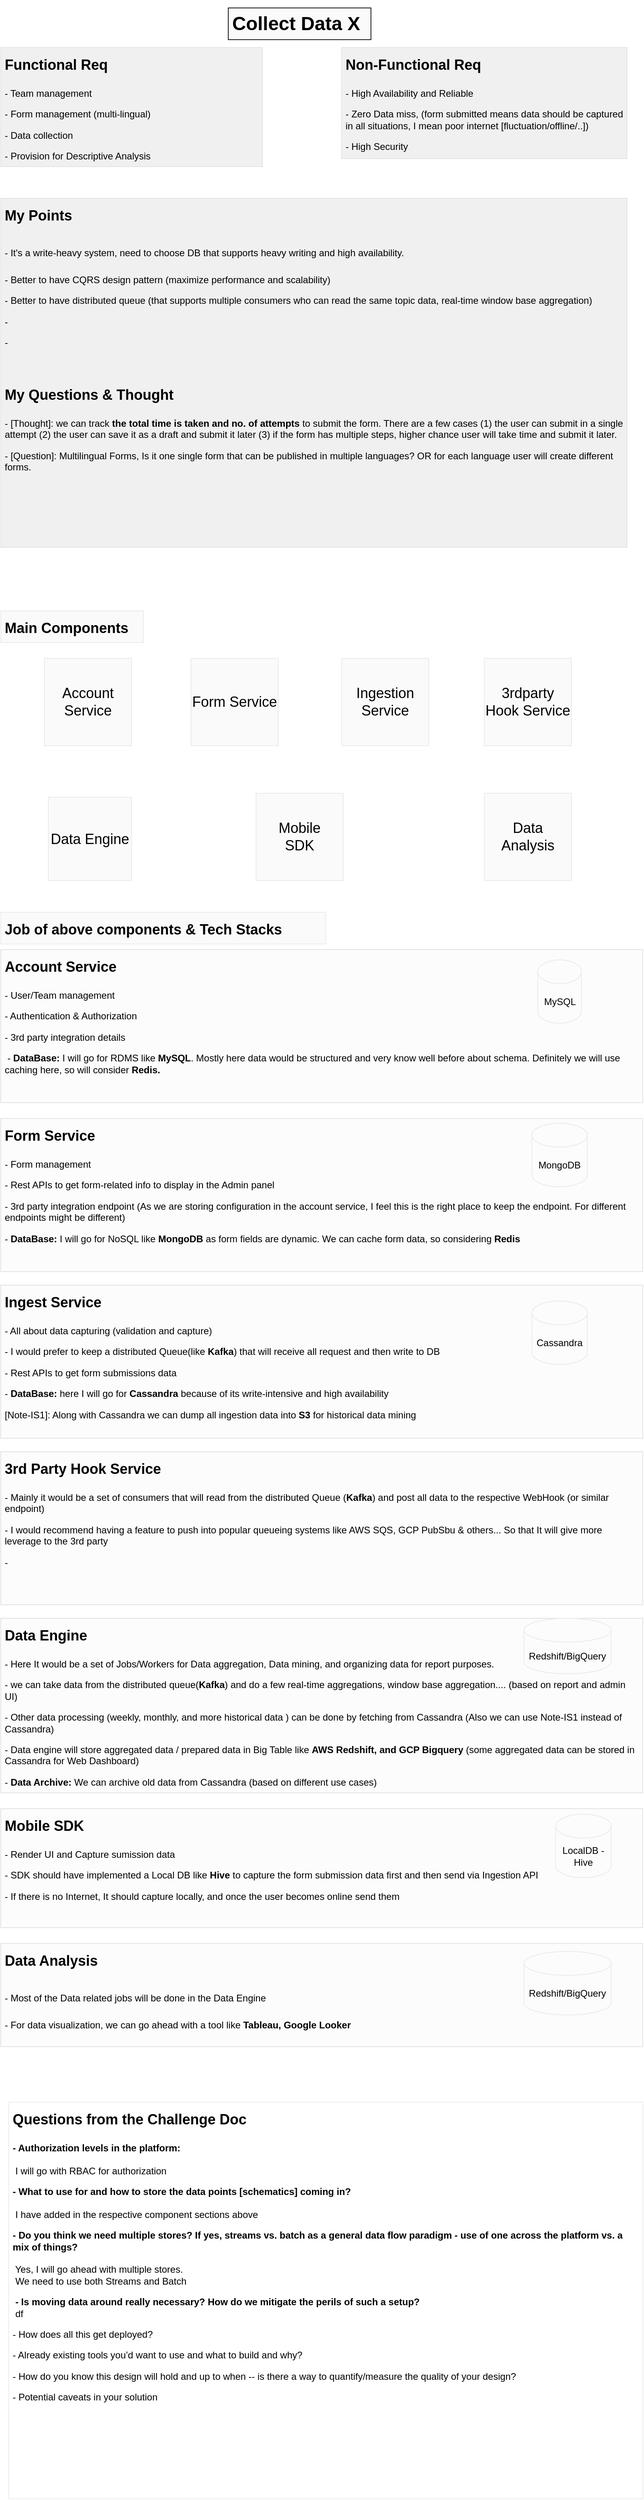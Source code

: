 <mxfile version="20.6.0" type="github">
  <diagram id="TmZ8TIDr6G8HcvbQyJt6" name="Page-1">
    <mxGraphModel dx="1465" dy="705" grid="1" gridSize="10" guides="1" tooltips="1" connect="1" arrows="1" fold="1" page="1" pageScale="1" pageWidth="850" pageHeight="1100" math="0" shadow="0">
      <root>
        <mxCell id="0" />
        <mxCell id="1" parent="0" />
        <mxCell id="wn4Z0gV1rq7Zk3F0k5iD-1" value="&lt;h1&gt;&lt;font style=&quot;font-size: 18px;&quot;&gt;Functional Req&lt;/font&gt;&lt;/h1&gt;&lt;p&gt;- Team management&lt;/p&gt;&lt;p&gt;- Form management (multi-lingual)&lt;/p&gt;&lt;p&gt;- Data collection&lt;/p&gt;&lt;p&gt;- Provision for Descriptive Analysis&lt;/p&gt;" style="text;html=1;strokeColor=#E3E3E3;fillColor=#F0F0F0;spacing=5;spacingTop=-20;whiteSpace=wrap;overflow=hidden;rounded=0;" vertex="1" parent="1">
          <mxGeometry x="20" y="60" width="330" height="150" as="geometry" />
        </mxCell>
        <mxCell id="wn4Z0gV1rq7Zk3F0k5iD-2" value="&lt;h1&gt;&lt;font style=&quot;font-size: 18px;&quot;&gt;Non-Functional Req&lt;/font&gt;&lt;/h1&gt;&lt;p&gt;- High Availability and Reliable&lt;/p&gt;&lt;p&gt;- Zero Data miss, (form submitted means data should be captured in all situations, I mean poor internet [fluctuation/offline/..])&lt;/p&gt;&lt;p&gt;- High Security&amp;nbsp;&lt;/p&gt;&lt;p&gt;&amp;nbsp;&lt;/p&gt;&lt;p&gt;&amp;nbsp;&lt;/p&gt;" style="text;html=1;strokeColor=#E3E3E3;fillColor=#F0F0F0;spacing=5;spacingTop=-20;whiteSpace=wrap;overflow=hidden;rounded=0;" vertex="1" parent="1">
          <mxGeometry x="450" y="60" width="360" height="140" as="geometry" />
        </mxCell>
        <mxCell id="wn4Z0gV1rq7Zk3F0k5iD-3" value="&lt;h1&gt;Collect Data X&lt;/h1&gt;" style="text;html=1;strokeColor=#171717;fillColor=#FAFAFA;spacing=5;spacingTop=-20;whiteSpace=wrap;overflow=hidden;rounded=0;" vertex="1" parent="1">
          <mxGeometry x="307" y="10" width="180" height="40" as="geometry" />
        </mxCell>
        <mxCell id="wn4Z0gV1rq7Zk3F0k5iD-5" value="&lt;h1&gt;&lt;span style=&quot;background-color: initial; font-size: 18px;&quot;&gt;My Points&lt;/span&gt;&lt;/h1&gt;&lt;h1&gt;&lt;span style=&quot;background-color: initial; font-size: 12px; font-weight: normal;&quot;&gt;- It&#39;s a write-heavy system, need to choose DB that supports heavy writing and high availability.&amp;nbsp;&lt;/span&gt;&lt;br&gt;&lt;/h1&gt;&lt;p&gt;- Better to have CQRS design pattern (maximize performance and scalability)&lt;/p&gt;&lt;p&gt;- Better to have distributed queue (that supports multiple consumers who can read the same topic data, real-time window base aggregation)&lt;/p&gt;&lt;p&gt;-&amp;nbsp;&lt;/p&gt;&lt;p&gt;-&amp;nbsp;&lt;/p&gt;&lt;p&gt;&lt;br&gt;&lt;/p&gt;&lt;h1&gt;&lt;span style=&quot;background-color: initial; font-size: 18px;&quot;&gt;My Questions &amp;amp; Thought&lt;/span&gt;&lt;/h1&gt;&lt;div&gt;&lt;p&gt;- [Thought]: we can track &lt;b&gt;the total time is taken and no. of attempts&lt;/b&gt; to submit the form. There are a few cases (1) the user can submit in a single attempt (2) the user can save it as a draft and submit it later (3) if the form has multiple steps, higher chance user will take time and submit it later.&lt;/p&gt;&lt;p&gt;- [Question]: Multilingual Forms, Is it one single form that can be published in multiple languages? OR for each language user will create different forms.&lt;/p&gt;&lt;p&gt;&lt;br&gt;&lt;/p&gt;&lt;p&gt;&amp;nbsp;&lt;/p&gt;&lt;/div&gt;&lt;div&gt;&lt;br&gt;&lt;/div&gt;" style="text;html=1;strokeColor=#E3E3E3;fillColor=#F0F0F0;spacing=5;spacingTop=-20;whiteSpace=wrap;overflow=hidden;rounded=0;" vertex="1" parent="1">
          <mxGeometry x="20" y="250" width="790" height="440" as="geometry" />
        </mxCell>
        <mxCell id="wn4Z0gV1rq7Zk3F0k5iD-6" value="&lt;h1&gt;&lt;font style=&quot;font-size: 18px;&quot;&gt;Main Components&lt;/font&gt;&lt;/h1&gt;" style="text;html=1;strokeColor=#EBEBEB;fillColor=#FAFAFA;spacing=5;spacingTop=-20;whiteSpace=wrap;overflow=hidden;rounded=0;" vertex="1" parent="1">
          <mxGeometry x="20" y="770" width="180" height="40" as="geometry" />
        </mxCell>
        <mxCell id="wn4Z0gV1rq7Zk3F0k5iD-7" value="Ingestion Service" style="whiteSpace=wrap;html=1;aspect=fixed;strokeColor=#EBEBEB;fontSize=18;fillColor=#FAFAFA;" vertex="1" parent="1">
          <mxGeometry x="450" y="830" width="110" height="110" as="geometry" />
        </mxCell>
        <mxCell id="wn4Z0gV1rq7Zk3F0k5iD-8" value="Data Engine" style="whiteSpace=wrap;html=1;aspect=fixed;strokeColor=#EBEBEB;fontSize=18;fillColor=#FAFAFA;" vertex="1" parent="1">
          <mxGeometry x="80" y="1005" width="105" height="105" as="geometry" />
        </mxCell>
        <mxCell id="wn4Z0gV1rq7Zk3F0k5iD-9" value="3rdparty Hook Service" style="whiteSpace=wrap;html=1;aspect=fixed;strokeColor=#EBEBEB;fontSize=18;fillColor=#FAFAFA;" vertex="1" parent="1">
          <mxGeometry x="630" y="830" width="110" height="110" as="geometry" />
        </mxCell>
        <mxCell id="wn4Z0gV1rq7Zk3F0k5iD-11" value="Mobile&lt;br&gt;SDK" style="whiteSpace=wrap;html=1;aspect=fixed;strokeColor=#EBEBEB;fontSize=18;fillColor=#FAFAFA;" vertex="1" parent="1">
          <mxGeometry x="342" y="1000" width="110" height="110" as="geometry" />
        </mxCell>
        <mxCell id="wn4Z0gV1rq7Zk3F0k5iD-12" value="Data Analysis" style="whiteSpace=wrap;html=1;aspect=fixed;strokeColor=#EBEBEB;fontSize=18;fillColor=#FAFAFA;" vertex="1" parent="1">
          <mxGeometry x="630" y="1000" width="110" height="110" as="geometry" />
        </mxCell>
        <mxCell id="wn4Z0gV1rq7Zk3F0k5iD-13" value="Account Service" style="whiteSpace=wrap;html=1;aspect=fixed;strokeColor=#EBEBEB;fontSize=18;fillColor=#FAFAFA;" vertex="1" parent="1">
          <mxGeometry x="75" y="830" width="110" height="110" as="geometry" />
        </mxCell>
        <mxCell id="wn4Z0gV1rq7Zk3F0k5iD-14" value="Form Service" style="whiteSpace=wrap;html=1;aspect=fixed;strokeColor=#EBEBEB;fontSize=18;fillColor=#FAFAFA;" vertex="1" parent="1">
          <mxGeometry x="260" y="830" width="110" height="110" as="geometry" />
        </mxCell>
        <mxCell id="wn4Z0gV1rq7Zk3F0k5iD-15" value="&lt;h1&gt;&lt;font style=&quot;font-size: 18px;&quot;&gt;Job of above components &amp;amp; Tech Stacks&lt;/font&gt;&lt;/h1&gt;" style="text;html=1;strokeColor=#EBEBEB;fillColor=#FAFAFA;spacing=5;spacingTop=-20;whiteSpace=wrap;overflow=hidden;rounded=0;" vertex="1" parent="1">
          <mxGeometry x="20" y="1150" width="410" height="40" as="geometry" />
        </mxCell>
        <mxCell id="wn4Z0gV1rq7Zk3F0k5iD-21" value="&lt;h1&gt;&lt;font style=&quot;font-size: 18px;&quot;&gt;Account Service&lt;/font&gt;&lt;/h1&gt;&lt;p&gt;- User/Team management&lt;/p&gt;&lt;p&gt;- Authentication &amp;amp; Authorization&lt;/p&gt;&lt;p&gt;- 3rd party integration details&lt;/p&gt;&lt;p&gt;&amp;nbsp;- &lt;b&gt;DataBase:&amp;nbsp;&lt;/b&gt;&lt;span style=&quot;background-color: initial;&quot;&gt;I will go for RDMS like &lt;/span&gt;&lt;b style=&quot;background-color: initial;&quot;&gt;MySQL&lt;/b&gt;&lt;span style=&quot;background-color: initial;&quot;&gt;. Mostly here data would be structured and very know well before about schema. Definitely we will use caching here, so will consider &lt;b&gt;Redis.&lt;/b&gt;&lt;/span&gt;&lt;/p&gt;&lt;p&gt;&amp;nbsp;&lt;/p&gt;" style="text;html=1;strokeColor=#E3E3E3;fillColor=#FCFCFC;spacing=5;spacingTop=-20;whiteSpace=wrap;overflow=hidden;rounded=0;" vertex="1" parent="1">
          <mxGeometry x="20" y="1197" width="810" height="193" as="geometry" />
        </mxCell>
        <mxCell id="wn4Z0gV1rq7Zk3F0k5iD-22" value="&lt;h1&gt;&lt;font style=&quot;font-size: 18px;&quot;&gt;Form Service&lt;/font&gt;&lt;/h1&gt;&lt;p&gt;- Form management&lt;/p&gt;&lt;p&gt;- Rest APIs to get form-related info to display in the Admin panel&lt;/p&gt;&lt;p&gt;- 3rd party integration endpoint (As we are storing configuration in the account service, I feel this is the right place to keep the endpoint. For different endpoints might be different)&lt;/p&gt;&lt;p&gt;- &lt;b&gt;DataBase:&lt;/b&gt; I will go for NoSQL like &lt;b&gt;MongoDB&lt;/b&gt; as form fields are dynamic. We can cache form data, so considering &lt;b&gt;Redis&lt;/b&gt;&lt;/p&gt;&lt;p&gt;&amp;nbsp;&lt;/p&gt;&lt;p&gt;&amp;nbsp;&lt;/p&gt;" style="text;html=1;strokeColor=#E3E3E3;fillColor=#FCFCFC;spacing=5;spacingTop=-20;whiteSpace=wrap;overflow=hidden;rounded=0;" vertex="1" parent="1">
          <mxGeometry x="20" y="1410" width="810" height="193" as="geometry" />
        </mxCell>
        <mxCell id="wn4Z0gV1rq7Zk3F0k5iD-23" value="&lt;h1&gt;&lt;font style=&quot;font-size: 18px;&quot;&gt;Ingest Service&lt;/font&gt;&lt;/h1&gt;&lt;p&gt;- All about data capturing (validation and capture)&lt;/p&gt;&lt;p&gt;- I would prefer to keep a distributed Queue(like &lt;b&gt;Kafka&lt;/b&gt;) that will receive all request and then write to DB&lt;/p&gt;&lt;p&gt;- Rest APIs to get form submissions data&lt;/p&gt;&lt;p&gt;- &lt;b&gt;DataBase:&lt;/b&gt; here I will go for &lt;b&gt;Cassandra &lt;/b&gt;because of its write-intensive and high availability&amp;nbsp;&lt;/p&gt;&lt;p&gt;[Note-IS1]: Along with Cassandra we can dump all ingestion data into &lt;b&gt;S3 &lt;/b&gt;for historical data mining&lt;/p&gt;&lt;p&gt;&lt;br&gt;&lt;/p&gt;&lt;p&gt;&lt;br&gt;&lt;/p&gt;&lt;p&gt;&amp;nbsp;&lt;/p&gt;&lt;p&gt;&amp;nbsp;&lt;/p&gt;" style="text;html=1;strokeColor=#E3E3E3;fillColor=#FCFCFC;spacing=5;spacingTop=-20;whiteSpace=wrap;overflow=hidden;rounded=0;" vertex="1" parent="1">
          <mxGeometry x="20" y="1620" width="810" height="193" as="geometry" />
        </mxCell>
        <mxCell id="wn4Z0gV1rq7Zk3F0k5iD-24" value="&lt;h1&gt;&lt;font style=&quot;font-size: 18px;&quot;&gt;3rd Party Hook Service&lt;/font&gt;&lt;/h1&gt;&lt;p&gt;- Mainly it would be a set of consumers that will read from the distributed Queue (&lt;b&gt;Kafka&lt;/b&gt;) and post all data to the respective WebHook (or similar endpoint)&lt;/p&gt;&lt;p&gt;- I would recommend having a feature to push into popular queueing systems like AWS SQS, GCP PubSbu &amp;amp; others... So that It will give more leverage to the 3rd party&amp;nbsp;&lt;/p&gt;&lt;p&gt;-&lt;/p&gt;&lt;p&gt;&lt;br&gt;&lt;/p&gt;&lt;p&gt;&amp;nbsp;&lt;/p&gt;&lt;p&gt;&amp;nbsp;&lt;/p&gt;" style="text;html=1;strokeColor=#E3E3E3;fillColor=#FCFCFC;spacing=5;spacingTop=-20;whiteSpace=wrap;overflow=hidden;rounded=0;" vertex="1" parent="1">
          <mxGeometry x="20" y="1830" width="810" height="193" as="geometry" />
        </mxCell>
        <mxCell id="wn4Z0gV1rq7Zk3F0k5iD-25" value="&lt;h1&gt;&lt;font style=&quot;font-size: 18px;&quot;&gt;Data Engine&lt;/font&gt;&lt;/h1&gt;&lt;p&gt;- Here It would be a set of Jobs/Workers for Data aggregation, Data mining, and organizing data for report purposes.&lt;/p&gt;&lt;p&gt;- we can take data from the distributed queue(&lt;b&gt;Kafka&lt;/b&gt;) and do a few real-time aggregations, window base aggregation.... (based on report and admin UI)&lt;/p&gt;&lt;p&gt;- Other data processing (weekly, monthly, and more historical data ) can be done by fetching from Cassandra (Also we can use Note-IS1 instead of Cassandra)&amp;nbsp;&lt;/p&gt;&lt;p&gt;- Data engine will store aggregated data / prepared data in Big Table like &lt;b&gt;AWS Redshift, and GCP Bigquery &lt;/b&gt;(some aggregated data can be stored in Cassandra for Web Dashboard)&lt;/p&gt;&lt;p&gt;- &lt;b&gt;Data Archive:&lt;/b&gt; We can archive old data from Cassandra (based on different use cases)&lt;/p&gt;&lt;p&gt;&lt;br&gt;&lt;/p&gt;&lt;p&gt;&lt;br&gt;&lt;/p&gt;&lt;p&gt;&amp;nbsp;&lt;/p&gt;&lt;p&gt;&amp;nbsp;&lt;/p&gt;" style="text;html=1;strokeColor=#E3E3E3;fillColor=#FCFCFC;spacing=5;spacingTop=-20;whiteSpace=wrap;overflow=hidden;rounded=0;" vertex="1" parent="1">
          <mxGeometry x="20" y="2040" width="810" height="220" as="geometry" />
        </mxCell>
        <mxCell id="wn4Z0gV1rq7Zk3F0k5iD-26" value="&lt;h1&gt;&lt;font style=&quot;font-size: 18px;&quot;&gt;Mobile SDK&lt;/font&gt;&lt;/h1&gt;&lt;p&gt;- Render UI and Capture sumission data&lt;/p&gt;&lt;p&gt;- SDK should have implemented a Local DB like &lt;b&gt;Hive &lt;/b&gt;to capture the form submission data first and then send via Ingestion API&lt;/p&gt;&lt;p&gt;- If there is no Internet, It should capture locally, and once the user becomes online send them&amp;nbsp;&lt;/p&gt;&lt;p&gt;&amp;nbsp;&lt;/p&gt;&lt;p&gt;&amp;nbsp;&lt;/p&gt;" style="text;html=1;strokeColor=#E3E3E3;fillColor=#FCFCFC;spacing=5;spacingTop=-20;whiteSpace=wrap;overflow=hidden;rounded=0;" vertex="1" parent="1">
          <mxGeometry x="20" y="2280" width="810" height="150" as="geometry" />
        </mxCell>
        <mxCell id="wn4Z0gV1rq7Zk3F0k5iD-27" value="&lt;h1&gt;&lt;span style=&quot;background-color: initial; font-size: 18px;&quot;&gt;Data Analysis&lt;/span&gt;&lt;/h1&gt;&lt;h1&gt;&lt;span style=&quot;background-color: initial; font-size: 12px; font-weight: normal;&quot;&gt;- Most of the Data related jobs will be done in the Data Engine&lt;/span&gt;&lt;br&gt;&lt;/h1&gt;&lt;div&gt;&lt;span style=&quot;background-color: initial; font-size: 12px; font-weight: normal;&quot;&gt;- For data visualization, we can go ahead with a tool like &lt;/span&gt;&lt;span style=&quot;background-color: initial; font-size: 12px;&quot;&gt;&lt;b&gt;Tableau, Google Looker&lt;/b&gt;&lt;/span&gt;&lt;/div&gt;&lt;p&gt;&lt;br&gt;&lt;/p&gt;&lt;p&gt;&amp;nbsp;&lt;/p&gt;&lt;p&gt;&amp;nbsp;&lt;/p&gt;" style="text;html=1;strokeColor=#E3E3E3;fillColor=#FCFCFC;spacing=5;spacingTop=-20;whiteSpace=wrap;overflow=hidden;rounded=0;" vertex="1" parent="1">
          <mxGeometry x="20" y="2450" width="810" height="130" as="geometry" />
        </mxCell>
        <mxCell id="wn4Z0gV1rq7Zk3F0k5iD-28" value="MySQL" style="shape=cylinder3;whiteSpace=wrap;html=1;boundedLbl=1;backgroundOutline=1;size=15;strokeColor=#EBEBEB;fontSize=12;fillColor=#FCFCFC;" vertex="1" parent="1">
          <mxGeometry x="697.5" y="1210" width="55" height="80" as="geometry" />
        </mxCell>
        <mxCell id="wn4Z0gV1rq7Zk3F0k5iD-29" value="MongoDB" style="shape=cylinder3;whiteSpace=wrap;html=1;boundedLbl=1;backgroundOutline=1;size=15;strokeColor=#EBEBEB;fontSize=12;fillColor=#FCFCFC;" vertex="1" parent="1">
          <mxGeometry x="690" y="1416" width="70" height="80" as="geometry" />
        </mxCell>
        <mxCell id="wn4Z0gV1rq7Zk3F0k5iD-31" value="Cassandra" style="shape=cylinder3;whiteSpace=wrap;html=1;boundedLbl=1;backgroundOutline=1;size=15;strokeColor=#EBEBEB;fontSize=12;fillColor=#FCFCFC;" vertex="1" parent="1">
          <mxGeometry x="690" y="1640" width="70" height="80" as="geometry" />
        </mxCell>
        <mxCell id="wn4Z0gV1rq7Zk3F0k5iD-33" value="Redshift/BigQuery" style="shape=cylinder3;whiteSpace=wrap;html=1;boundedLbl=1;backgroundOutline=1;size=15;strokeColor=#EBEBEB;fontSize=12;fillColor=#FCFCFC;" vertex="1" parent="1">
          <mxGeometry x="680" y="2460" width="110" height="80" as="geometry" />
        </mxCell>
        <mxCell id="wn4Z0gV1rq7Zk3F0k5iD-34" value="Redshift/BigQuery" style="shape=cylinder3;whiteSpace=wrap;html=1;boundedLbl=1;backgroundOutline=1;size=15;strokeColor=#EBEBEB;fontSize=12;fillColor=#FCFCFC;" vertex="1" parent="1">
          <mxGeometry x="680" y="2040" width="110" height="70" as="geometry" />
        </mxCell>
        <mxCell id="wn4Z0gV1rq7Zk3F0k5iD-35" value="LocalDB - Hive" style="shape=cylinder3;whiteSpace=wrap;html=1;boundedLbl=1;backgroundOutline=1;size=15;strokeColor=#EBEBEB;fontSize=12;fillColor=#FCFCFC;" vertex="1" parent="1">
          <mxGeometry x="720" y="2287" width="70" height="80" as="geometry" />
        </mxCell>
        <mxCell id="wn4Z0gV1rq7Zk3F0k5iD-38" value="&lt;h1&gt;&lt;font style=&quot;font-size: 18px;&quot;&gt;Questions from the Challenge Doc&lt;/font&gt;&lt;/h1&gt;&lt;p&gt;&lt;b&gt;- Authorization levels in the platform:&lt;br&gt;&lt;/b&gt;&lt;span style=&quot;white-space: pre;&quot;&gt;	&lt;/span&gt;&lt;br&gt;&lt;span style=&quot;white-space: pre;&quot;&gt;	&lt;/span&gt;I will go with RBAC for authorization&lt;br&gt;&lt;/p&gt;&lt;p&gt;&lt;b&gt;- What to use for and how to store the data points [schematics] coming in?&lt;br&gt;&lt;/b&gt;&lt;span style=&quot;white-space: pre;&quot;&gt;	&lt;/span&gt;&lt;br&gt;&lt;span style=&quot;white-space: pre;&quot;&gt;	&lt;/span&gt;I have added in the respective component sections above&lt;br&gt;&lt;/p&gt;&lt;p&gt;&lt;b&gt;- Do you think we need multiple stores?&amp;nbsp;&lt;/b&gt;&lt;span style=&quot;background-color: initial;&quot;&gt;&lt;b&gt;If yes, streams vs. batch as a general data flow paradigm - use of one across the platform vs. a mix of things?&lt;/b&gt;&lt;br&gt;&lt;span style=&quot;white-space: pre;&quot;&gt;	&lt;/span&gt;&lt;br&gt;&lt;span style=&quot;white-space: pre;&quot;&gt;	&lt;/span&gt;Yes, I will go ahead with multiple stores.&amp;nbsp;&lt;br&gt;&lt;span style=&quot;white-space: pre;&quot;&gt;	&lt;/span&gt;We need to use both Streams and Batch&lt;br&gt;&lt;/span&gt;&lt;/p&gt;&lt;p&gt;&lt;b&gt;&amp;nbsp;&lt;/b&gt;&lt;span style=&quot;font-weight: bold; background-color: initial;&quot;&gt;- Is moving data around really necessary? How do we mitigate the perils of&amp;nbsp;&lt;/span&gt;&lt;span style=&quot;background-color: initial;&quot;&gt;&lt;b&gt;such a setup?&lt;/b&gt;&lt;br&gt;&lt;span style=&quot;white-space: pre;&quot;&gt;	&lt;/span&gt;df&lt;/span&gt;&lt;/p&gt;&lt;p&gt;&lt;span style=&quot;background-color: initial;&quot;&gt;- How does all this get deployed?&lt;/span&gt;&lt;br&gt;&lt;/p&gt;&lt;p&gt;- Already existing tools you’d want to use and what to build and why?&lt;/p&gt;&lt;p&gt;- How do you know this design will hold and up to when -- is there a way to&amp;nbsp;&lt;span style=&quot;background-color: initial;&quot;&gt;quantify/measure the quality of your design?&lt;/span&gt;&lt;/p&gt;&lt;p&gt;- Potential caveats in your solution&lt;/p&gt;" style="text;html=1;strokeColor=#EDEDED;fillColor=#FFFFFF;spacing=5;spacingTop=-20;whiteSpace=wrap;overflow=hidden;rounded=0;fontSize=12;" vertex="1" parent="1">
          <mxGeometry x="30" y="2650" width="800" height="500" as="geometry" />
        </mxCell>
      </root>
    </mxGraphModel>
  </diagram>
</mxfile>
